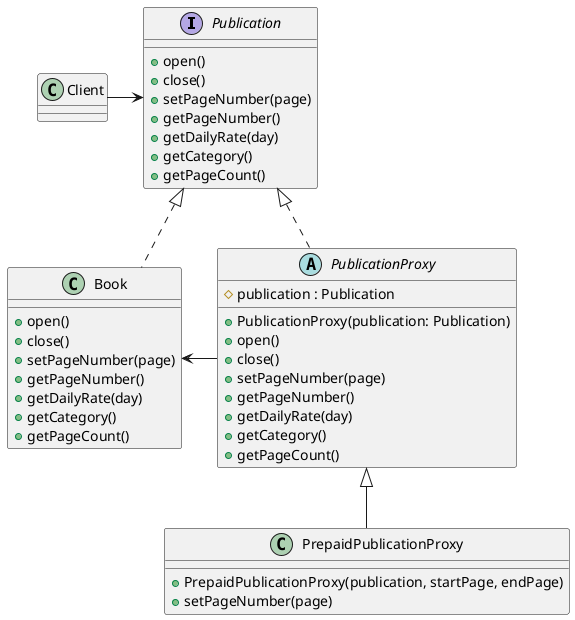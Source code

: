 @startuml

interface Publication {
    + open()
    + close()
    + setPageNumber(page)
    + getPageNumber()
    + getDailyRate(day)
    + getCategory()
    + getPageCount()
}

class Book {
    + open()
    + close()
    + setPageNumber(page)
    + getPageNumber()
    + getDailyRate(day)
    + getCategory()
    + getPageCount()
}

abstract class PublicationProxy {
    # publication : Publication
    + PublicationProxy(publication: Publication)
    + open()
    + close()
    + setPageNumber(page)
    + getPageNumber()
    + getDailyRate(day)
    + getCategory()
    + getPageCount()
}

class PrepaidPublicationProxy {
    + PrepaidPublicationProxy(publication, startPage, endPage)
    + setPageNumber(page)
}

Client -> Publication

Publication <|.. Book
Publication <|.. PublicationProxy
Book <- PublicationProxy

PublicationProxy <|-- PrepaidPublicationProxy

@enduml